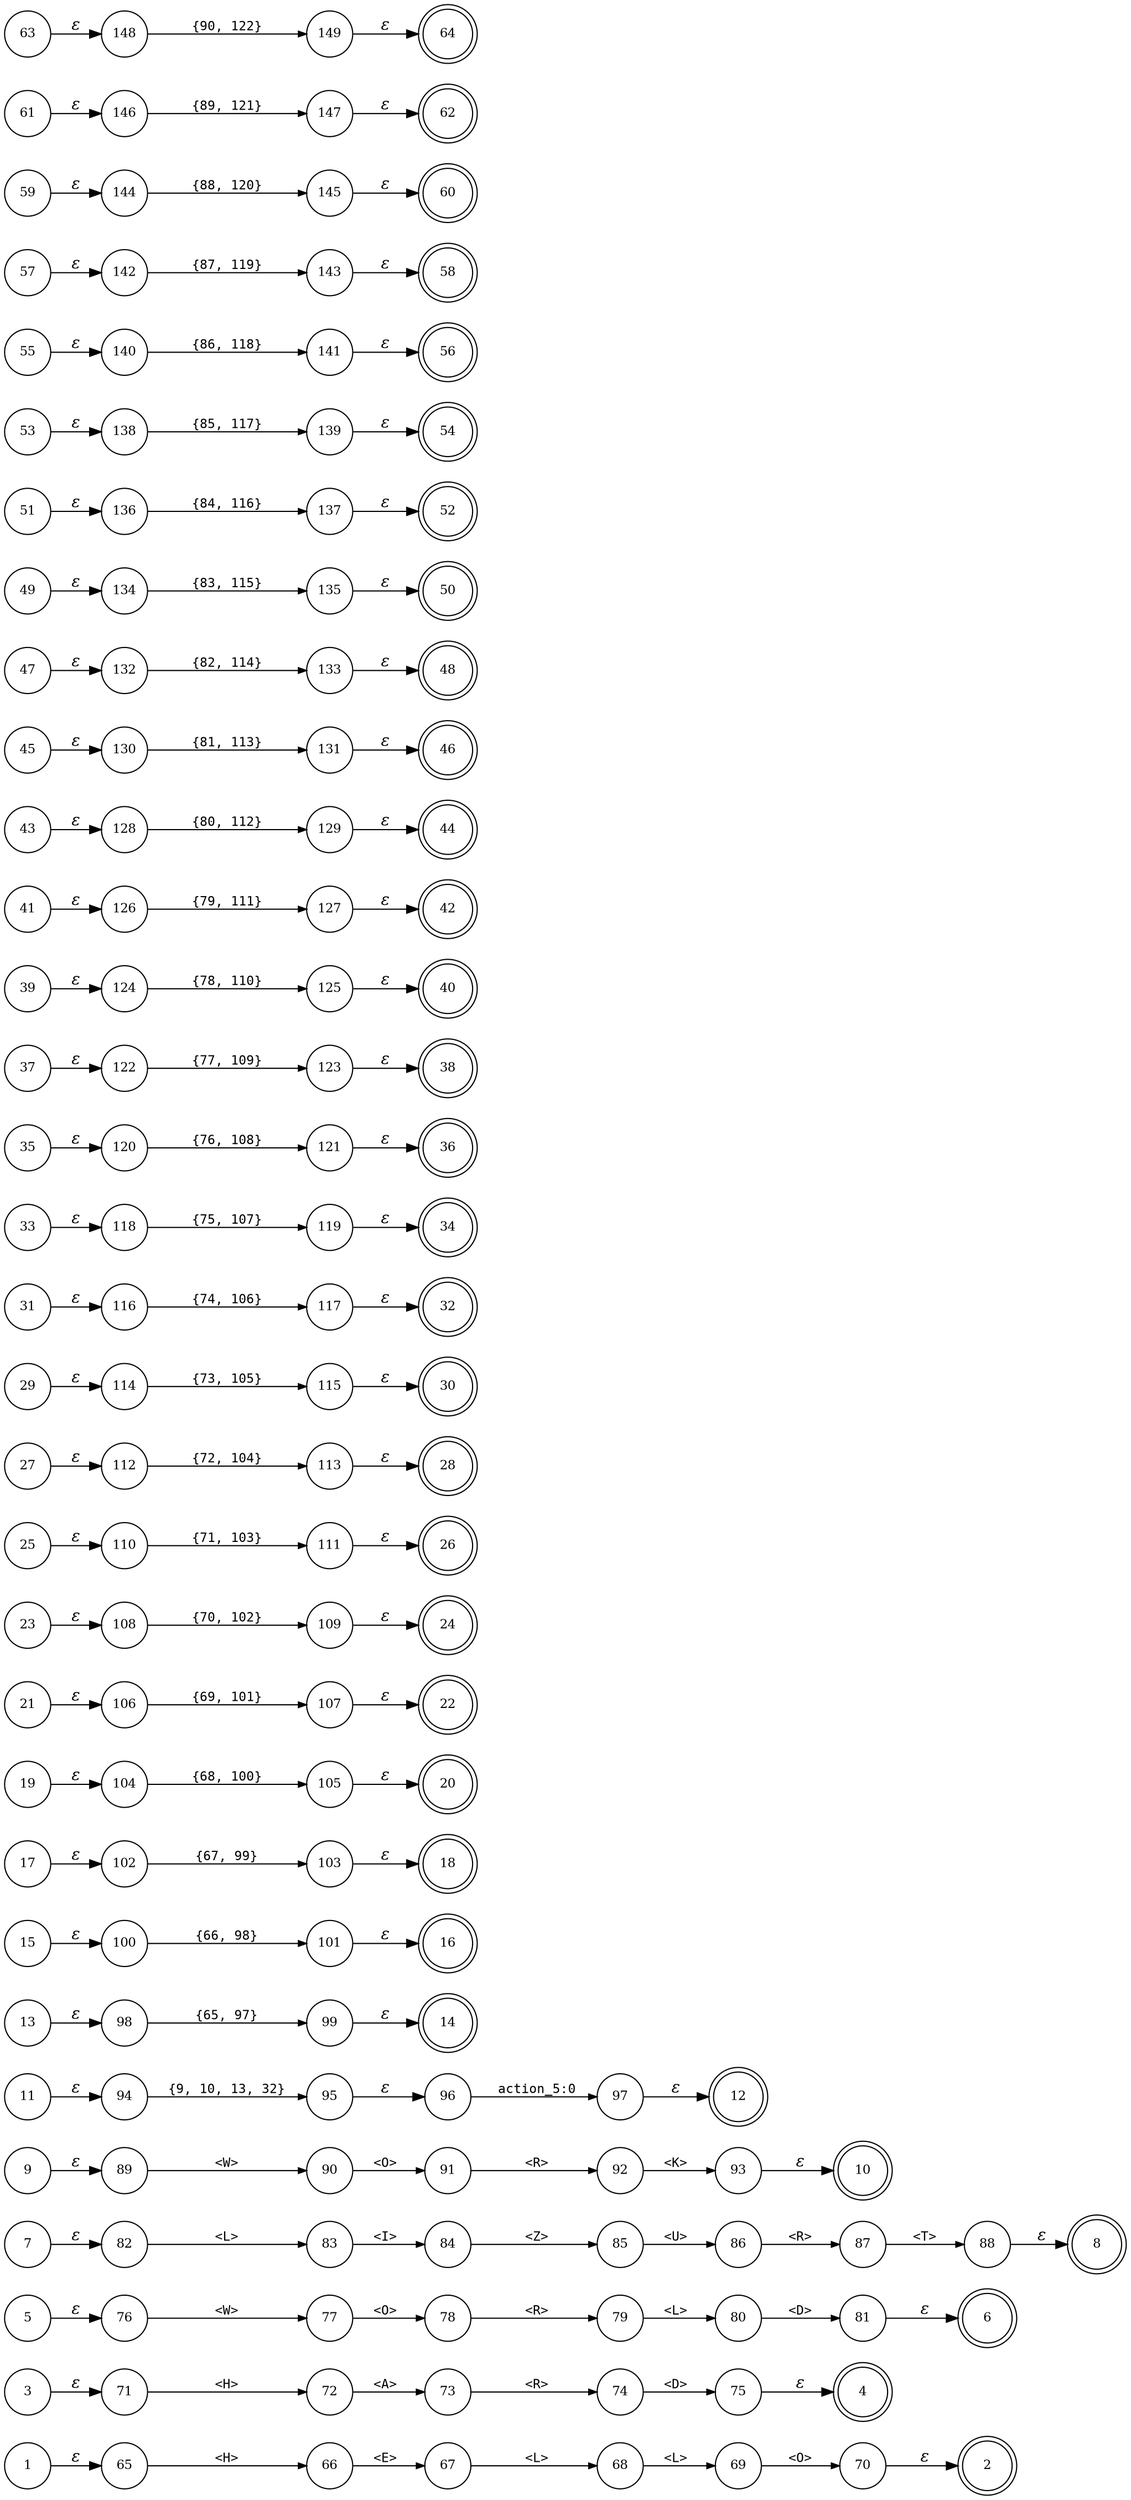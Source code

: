 digraph ATN { rankdir=LR;

s2[fontsize=11, label="2", shape=doublecircle, fixedsize=true, width=.6];
s1[fontsize=11,label="1", shape=circle, fixedsize=true, width=.55, peripheries=1];
s65[fontsize=11,label="65", shape=circle, fixedsize=true, width=.55, peripheries=1];
s66[fontsize=11,label="66", shape=circle, fixedsize=true, width=.55, peripheries=1];
s67[fontsize=11,label="67", shape=circle, fixedsize=true, width=.55, peripheries=1];
s68[fontsize=11,label="68", shape=circle, fixedsize=true, width=.55, peripheries=1];
s69[fontsize=11,label="69", shape=circle, fixedsize=true, width=.55, peripheries=1];
s70[fontsize=11,label="70", shape=circle, fixedsize=true, width=.55, peripheries=1];
s1 -> s65 [fontname="Times-Italic", label="&epsilon;"];
s65 -> s66 [fontsize=11, fontname="Courier", arrowsize=.7, label = "<H>", arrowhead = normal];
s66 -> s67 [fontsize=11, fontname="Courier", arrowsize=.7, label = "<E>", arrowhead = normal];
s67 -> s68 [fontsize=11, fontname="Courier", arrowsize=.7, label = "<L>", arrowhead = normal];
s68 -> s69 [fontsize=11, fontname="Courier", arrowsize=.7, label = "<L>", arrowhead = normal];
s69 -> s70 [fontsize=11, fontname="Courier", arrowsize=.7, label = "<O>", arrowhead = normal];
s70 -> s2 [fontname="Times-Italic", label="&epsilon;"];


s4[fontsize=11, label="4", shape=doublecircle, fixedsize=true, width=.6];
s3[fontsize=11,label="3", shape=circle, fixedsize=true, width=.55, peripheries=1];
s71[fontsize=11,label="71", shape=circle, fixedsize=true, width=.55, peripheries=1];
s72[fontsize=11,label="72", shape=circle, fixedsize=true, width=.55, peripheries=1];
s73[fontsize=11,label="73", shape=circle, fixedsize=true, width=.55, peripheries=1];
s74[fontsize=11,label="74", shape=circle, fixedsize=true, width=.55, peripheries=1];
s75[fontsize=11,label="75", shape=circle, fixedsize=true, width=.55, peripheries=1];
s3 -> s71 [fontname="Times-Italic", label="&epsilon;"];
s71 -> s72 [fontsize=11, fontname="Courier", arrowsize=.7, label = "<H>", arrowhead = normal];
s72 -> s73 [fontsize=11, fontname="Courier", arrowsize=.7, label = "<A>", arrowhead = normal];
s73 -> s74 [fontsize=11, fontname="Courier", arrowsize=.7, label = "<R>", arrowhead = normal];
s74 -> s75 [fontsize=11, fontname="Courier", arrowsize=.7, label = "<D>", arrowhead = normal];
s75 -> s4 [fontname="Times-Italic", label="&epsilon;"];


s6[fontsize=11, label="6", shape=doublecircle, fixedsize=true, width=.6];
s80[fontsize=11,label="80", shape=circle, fixedsize=true, width=.55, peripheries=1];
s81[fontsize=11,label="81", shape=circle, fixedsize=true, width=.55, peripheries=1];
s5[fontsize=11,label="5", shape=circle, fixedsize=true, width=.55, peripheries=1];
s76[fontsize=11,label="76", shape=circle, fixedsize=true, width=.55, peripheries=1];
s77[fontsize=11,label="77", shape=circle, fixedsize=true, width=.55, peripheries=1];
s78[fontsize=11,label="78", shape=circle, fixedsize=true, width=.55, peripheries=1];
s79[fontsize=11,label="79", shape=circle, fixedsize=true, width=.55, peripheries=1];
s5 -> s76 [fontname="Times-Italic", label="&epsilon;"];
s76 -> s77 [fontsize=11, fontname="Courier", arrowsize=.7, label = "<W>", arrowhead = normal];
s77 -> s78 [fontsize=11, fontname="Courier", arrowsize=.7, label = "<O>", arrowhead = normal];
s78 -> s79 [fontsize=11, fontname="Courier", arrowsize=.7, label = "<R>", arrowhead = normal];
s79 -> s80 [fontsize=11, fontname="Courier", arrowsize=.7, label = "<L>", arrowhead = normal];
s80 -> s81 [fontsize=11, fontname="Courier", arrowsize=.7, label = "<D>", arrowhead = normal];
s81 -> s6 [fontname="Times-Italic", label="&epsilon;"];


s8[fontsize=11, label="8", shape=doublecircle, fixedsize=true, width=.6];
s82[fontsize=11,label="82", shape=circle, fixedsize=true, width=.55, peripheries=1];
s83[fontsize=11,label="83", shape=circle, fixedsize=true, width=.55, peripheries=1];
s84[fontsize=11,label="84", shape=circle, fixedsize=true, width=.55, peripheries=1];
s85[fontsize=11,label="85", shape=circle, fixedsize=true, width=.55, peripheries=1];
s86[fontsize=11,label="86", shape=circle, fixedsize=true, width=.55, peripheries=1];
s7[fontsize=11,label="7", shape=circle, fixedsize=true, width=.55, peripheries=1];
s87[fontsize=11,label="87", shape=circle, fixedsize=true, width=.55, peripheries=1];
s88[fontsize=11,label="88", shape=circle, fixedsize=true, width=.55, peripheries=1];
s7 -> s82 [fontname="Times-Italic", label="&epsilon;"];
s82 -> s83 [fontsize=11, fontname="Courier", arrowsize=.7, label = "<L>", arrowhead = normal];
s83 -> s84 [fontsize=11, fontname="Courier", arrowsize=.7, label = "<I>", arrowhead = normal];
s84 -> s85 [fontsize=11, fontname="Courier", arrowsize=.7, label = "<Z>", arrowhead = normal];
s85 -> s86 [fontsize=11, fontname="Courier", arrowsize=.7, label = "<U>", arrowhead = normal];
s86 -> s87 [fontsize=11, fontname="Courier", arrowsize=.7, label = "<R>", arrowhead = normal];
s87 -> s88 [fontsize=11, fontname="Courier", arrowsize=.7, label = "<T>", arrowhead = normal];
s88 -> s8 [fontname="Times-Italic", label="&epsilon;"];


s10[fontsize=11, label="10", shape=doublecircle, fixedsize=true, width=.6];
s9[fontsize=11,label="9", shape=circle, fixedsize=true, width=.55, peripheries=1];
s89[fontsize=11,label="89", shape=circle, fixedsize=true, width=.55, peripheries=1];
s90[fontsize=11,label="90", shape=circle, fixedsize=true, width=.55, peripheries=1];
s91[fontsize=11,label="91", shape=circle, fixedsize=true, width=.55, peripheries=1];
s92[fontsize=11,label="92", shape=circle, fixedsize=true, width=.55, peripheries=1];
s93[fontsize=11,label="93", shape=circle, fixedsize=true, width=.55, peripheries=1];
s9 -> s89 [fontname="Times-Italic", label="&epsilon;"];
s89 -> s90 [fontsize=11, fontname="Courier", arrowsize=.7, label = "<W>", arrowhead = normal];
s90 -> s91 [fontsize=11, fontname="Courier", arrowsize=.7, label = "<O>", arrowhead = normal];
s91 -> s92 [fontsize=11, fontname="Courier", arrowsize=.7, label = "<R>", arrowhead = normal];
s92 -> s93 [fontsize=11, fontname="Courier", arrowsize=.7, label = "<K>", arrowhead = normal];
s93 -> s10 [fontname="Times-Italic", label="&epsilon;"];


s12[fontsize=11, label="12", shape=doublecircle, fixedsize=true, width=.6];
s96[fontsize=11,label="96", shape=circle, fixedsize=true, width=.55, peripheries=1];
s97[fontsize=11,label="97", shape=circle, fixedsize=true, width=.55, peripheries=1];
s11[fontsize=11,label="11", shape=circle, fixedsize=true, width=.55, peripheries=1];
s94[fontsize=11,label="94", shape=circle, fixedsize=true, width=.55, peripheries=1];
s95[fontsize=11,label="95", shape=circle, fixedsize=true, width=.55, peripheries=1];
s11 -> s94 [fontname="Times-Italic", label="&epsilon;"];
s94 -> s95 [fontsize=11, fontname="Courier", arrowsize=.7, label = "{9, 10, 13, 32}", arrowhead = normal];
s95 -> s96 [fontname="Times-Italic", label="&epsilon;"];
s96 -> s97 [fontsize=11, fontname="Courier", arrowsize=.7, label = "action_5:0", arrowhead = normal];
s97 -> s12 [fontname="Times-Italic", label="&epsilon;"];


s14[fontsize=11, label="14", shape=doublecircle, fixedsize=true, width=.6];
s98[fontsize=11,label="98", shape=circle, fixedsize=true, width=.55, peripheries=1];
s99[fontsize=11,label="99", shape=circle, fixedsize=true, width=.55, peripheries=1];
s13[fontsize=11,label="13", shape=circle, fixedsize=true, width=.55, peripheries=1];
s13 -> s98 [fontname="Times-Italic", label="&epsilon;"];
s98 -> s99 [fontsize=11, fontname="Courier", arrowsize=.7, label = "{65, 97}", arrowhead = normal];
s99 -> s14 [fontname="Times-Italic", label="&epsilon;"];


s16[fontsize=11, label="16", shape=doublecircle, fixedsize=true, width=.6];
s100[fontsize=11,label="100", shape=circle, fixedsize=true, width=.55, peripheries=1];
s101[fontsize=11,label="101", shape=circle, fixedsize=true, width=.55, peripheries=1];
s15[fontsize=11,label="15", shape=circle, fixedsize=true, width=.55, peripheries=1];
s15 -> s100 [fontname="Times-Italic", label="&epsilon;"];
s100 -> s101 [fontsize=11, fontname="Courier", arrowsize=.7, label = "{66, 98}", arrowhead = normal];
s101 -> s16 [fontname="Times-Italic", label="&epsilon;"];


s18[fontsize=11, label="18", shape=doublecircle, fixedsize=true, width=.6];
s17[fontsize=11,label="17", shape=circle, fixedsize=true, width=.55, peripheries=1];
s102[fontsize=11,label="102", shape=circle, fixedsize=true, width=.55, peripheries=1];
s103[fontsize=11,label="103", shape=circle, fixedsize=true, width=.55, peripheries=1];
s17 -> s102 [fontname="Times-Italic", label="&epsilon;"];
s102 -> s103 [fontsize=11, fontname="Courier", arrowsize=.7, label = "{67, 99}", arrowhead = normal];
s103 -> s18 [fontname="Times-Italic", label="&epsilon;"];


s20[fontsize=11, label="20", shape=doublecircle, fixedsize=true, width=.6];
s19[fontsize=11,label="19", shape=circle, fixedsize=true, width=.55, peripheries=1];
s104[fontsize=11,label="104", shape=circle, fixedsize=true, width=.55, peripheries=1];
s105[fontsize=11,label="105", shape=circle, fixedsize=true, width=.55, peripheries=1];
s19 -> s104 [fontname="Times-Italic", label="&epsilon;"];
s104 -> s105 [fontsize=11, fontname="Courier", arrowsize=.7, label = "{68, 100}", arrowhead = normal];
s105 -> s20 [fontname="Times-Italic", label="&epsilon;"];


s22[fontsize=11, label="22", shape=doublecircle, fixedsize=true, width=.6];
s21[fontsize=11,label="21", shape=circle, fixedsize=true, width=.55, peripheries=1];
s106[fontsize=11,label="106", shape=circle, fixedsize=true, width=.55, peripheries=1];
s107[fontsize=11,label="107", shape=circle, fixedsize=true, width=.55, peripheries=1];
s21 -> s106 [fontname="Times-Italic", label="&epsilon;"];
s106 -> s107 [fontsize=11, fontname="Courier", arrowsize=.7, label = "{69, 101}", arrowhead = normal];
s107 -> s22 [fontname="Times-Italic", label="&epsilon;"];


s24[fontsize=11, label="24", shape=doublecircle, fixedsize=true, width=.6];
s23[fontsize=11,label="23", shape=circle, fixedsize=true, width=.55, peripheries=1];
s108[fontsize=11,label="108", shape=circle, fixedsize=true, width=.55, peripheries=1];
s109[fontsize=11,label="109", shape=circle, fixedsize=true, width=.55, peripheries=1];
s23 -> s108 [fontname="Times-Italic", label="&epsilon;"];
s108 -> s109 [fontsize=11, fontname="Courier", arrowsize=.7, label = "{70, 102}", arrowhead = normal];
s109 -> s24 [fontname="Times-Italic", label="&epsilon;"];


s26[fontsize=11, label="26", shape=doublecircle, fixedsize=true, width=.6];
s25[fontsize=11,label="25", shape=circle, fixedsize=true, width=.55, peripheries=1];
s110[fontsize=11,label="110", shape=circle, fixedsize=true, width=.55, peripheries=1];
s111[fontsize=11,label="111", shape=circle, fixedsize=true, width=.55, peripheries=1];
s25 -> s110 [fontname="Times-Italic", label="&epsilon;"];
s110 -> s111 [fontsize=11, fontname="Courier", arrowsize=.7, label = "{71, 103}", arrowhead = normal];
s111 -> s26 [fontname="Times-Italic", label="&epsilon;"];


s28[fontsize=11, label="28", shape=doublecircle, fixedsize=true, width=.6];
s112[fontsize=11,label="112", shape=circle, fixedsize=true, width=.55, peripheries=1];
s113[fontsize=11,label="113", shape=circle, fixedsize=true, width=.55, peripheries=1];
s27[fontsize=11,label="27", shape=circle, fixedsize=true, width=.55, peripheries=1];
s27 -> s112 [fontname="Times-Italic", label="&epsilon;"];
s112 -> s113 [fontsize=11, fontname="Courier", arrowsize=.7, label = "{72, 104}", arrowhead = normal];
s113 -> s28 [fontname="Times-Italic", label="&epsilon;"];


s30[fontsize=11, label="30", shape=doublecircle, fixedsize=true, width=.6];
s114[fontsize=11,label="114", shape=circle, fixedsize=true, width=.55, peripheries=1];
s115[fontsize=11,label="115", shape=circle, fixedsize=true, width=.55, peripheries=1];
s29[fontsize=11,label="29", shape=circle, fixedsize=true, width=.55, peripheries=1];
s29 -> s114 [fontname="Times-Italic", label="&epsilon;"];
s114 -> s115 [fontsize=11, fontname="Courier", arrowsize=.7, label = "{73, 105}", arrowhead = normal];
s115 -> s30 [fontname="Times-Italic", label="&epsilon;"];


s32[fontsize=11, label="32", shape=doublecircle, fixedsize=true, width=.6];
s116[fontsize=11,label="116", shape=circle, fixedsize=true, width=.55, peripheries=1];
s117[fontsize=11,label="117", shape=circle, fixedsize=true, width=.55, peripheries=1];
s31[fontsize=11,label="31", shape=circle, fixedsize=true, width=.55, peripheries=1];
s31 -> s116 [fontname="Times-Italic", label="&epsilon;"];
s116 -> s117 [fontsize=11, fontname="Courier", arrowsize=.7, label = "{74, 106}", arrowhead = normal];
s117 -> s32 [fontname="Times-Italic", label="&epsilon;"];


s34[fontsize=11, label="34", shape=doublecircle, fixedsize=true, width=.6];
s33[fontsize=11,label="33", shape=circle, fixedsize=true, width=.55, peripheries=1];
s118[fontsize=11,label="118", shape=circle, fixedsize=true, width=.55, peripheries=1];
s119[fontsize=11,label="119", shape=circle, fixedsize=true, width=.55, peripheries=1];
s33 -> s118 [fontname="Times-Italic", label="&epsilon;"];
s118 -> s119 [fontsize=11, fontname="Courier", arrowsize=.7, label = "{75, 107}", arrowhead = normal];
s119 -> s34 [fontname="Times-Italic", label="&epsilon;"];


s36[fontsize=11, label="36", shape=doublecircle, fixedsize=true, width=.6];
s35[fontsize=11,label="35", shape=circle, fixedsize=true, width=.55, peripheries=1];
s120[fontsize=11,label="120", shape=circle, fixedsize=true, width=.55, peripheries=1];
s121[fontsize=11,label="121", shape=circle, fixedsize=true, width=.55, peripheries=1];
s35 -> s120 [fontname="Times-Italic", label="&epsilon;"];
s120 -> s121 [fontsize=11, fontname="Courier", arrowsize=.7, label = "{76, 108}", arrowhead = normal];
s121 -> s36 [fontname="Times-Italic", label="&epsilon;"];


s38[fontsize=11, label="38", shape=doublecircle, fixedsize=true, width=.6];
s37[fontsize=11,label="37", shape=circle, fixedsize=true, width=.55, peripheries=1];
s122[fontsize=11,label="122", shape=circle, fixedsize=true, width=.55, peripheries=1];
s123[fontsize=11,label="123", shape=circle, fixedsize=true, width=.55, peripheries=1];
s37 -> s122 [fontname="Times-Italic", label="&epsilon;"];
s122 -> s123 [fontsize=11, fontname="Courier", arrowsize=.7, label = "{77, 109}", arrowhead = normal];
s123 -> s38 [fontname="Times-Italic", label="&epsilon;"];


s40[fontsize=11, label="40", shape=doublecircle, fixedsize=true, width=.6];
s39[fontsize=11,label="39", shape=circle, fixedsize=true, width=.55, peripheries=1];
s124[fontsize=11,label="124", shape=circle, fixedsize=true, width=.55, peripheries=1];
s125[fontsize=11,label="125", shape=circle, fixedsize=true, width=.55, peripheries=1];
s39 -> s124 [fontname="Times-Italic", label="&epsilon;"];
s124 -> s125 [fontsize=11, fontname="Courier", arrowsize=.7, label = "{78, 110}", arrowhead = normal];
s125 -> s40 [fontname="Times-Italic", label="&epsilon;"];


s42[fontsize=11, label="42", shape=doublecircle, fixedsize=true, width=.6];
s41[fontsize=11,label="41", shape=circle, fixedsize=true, width=.55, peripheries=1];
s126[fontsize=11,label="126", shape=circle, fixedsize=true, width=.55, peripheries=1];
s127[fontsize=11,label="127", shape=circle, fixedsize=true, width=.55, peripheries=1];
s41 -> s126 [fontname="Times-Italic", label="&epsilon;"];
s126 -> s127 [fontsize=11, fontname="Courier", arrowsize=.7, label = "{79, 111}", arrowhead = normal];
s127 -> s42 [fontname="Times-Italic", label="&epsilon;"];


s44[fontsize=11, label="44", shape=doublecircle, fixedsize=true, width=.6];
s128[fontsize=11,label="128", shape=circle, fixedsize=true, width=.55, peripheries=1];
s129[fontsize=11,label="129", shape=circle, fixedsize=true, width=.55, peripheries=1];
s43[fontsize=11,label="43", shape=circle, fixedsize=true, width=.55, peripheries=1];
s43 -> s128 [fontname="Times-Italic", label="&epsilon;"];
s128 -> s129 [fontsize=11, fontname="Courier", arrowsize=.7, label = "{80, 112}", arrowhead = normal];
s129 -> s44 [fontname="Times-Italic", label="&epsilon;"];


s46[fontsize=11, label="46", shape=doublecircle, fixedsize=true, width=.6];
s130[fontsize=11,label="130", shape=circle, fixedsize=true, width=.55, peripheries=1];
s131[fontsize=11,label="131", shape=circle, fixedsize=true, width=.55, peripheries=1];
s45[fontsize=11,label="45", shape=circle, fixedsize=true, width=.55, peripheries=1];
s45 -> s130 [fontname="Times-Italic", label="&epsilon;"];
s130 -> s131 [fontsize=11, fontname="Courier", arrowsize=.7, label = "{81, 113}", arrowhead = normal];
s131 -> s46 [fontname="Times-Italic", label="&epsilon;"];


s48[fontsize=11, label="48", shape=doublecircle, fixedsize=true, width=.6];
s132[fontsize=11,label="132", shape=circle, fixedsize=true, width=.55, peripheries=1];
s133[fontsize=11,label="133", shape=circle, fixedsize=true, width=.55, peripheries=1];
s47[fontsize=11,label="47", shape=circle, fixedsize=true, width=.55, peripheries=1];
s47 -> s132 [fontname="Times-Italic", label="&epsilon;"];
s132 -> s133 [fontsize=11, fontname="Courier", arrowsize=.7, label = "{82, 114}", arrowhead = normal];
s133 -> s48 [fontname="Times-Italic", label="&epsilon;"];


s50[fontsize=11, label="50", shape=doublecircle, fixedsize=true, width=.6];
s49[fontsize=11,label="49", shape=circle, fixedsize=true, width=.55, peripheries=1];
s134[fontsize=11,label="134", shape=circle, fixedsize=true, width=.55, peripheries=1];
s135[fontsize=11,label="135", shape=circle, fixedsize=true, width=.55, peripheries=1];
s49 -> s134 [fontname="Times-Italic", label="&epsilon;"];
s134 -> s135 [fontsize=11, fontname="Courier", arrowsize=.7, label = "{83, 115}", arrowhead = normal];
s135 -> s50 [fontname="Times-Italic", label="&epsilon;"];


s52[fontsize=11, label="52", shape=doublecircle, fixedsize=true, width=.6];
s51[fontsize=11,label="51", shape=circle, fixedsize=true, width=.55, peripheries=1];
s136[fontsize=11,label="136", shape=circle, fixedsize=true, width=.55, peripheries=1];
s137[fontsize=11,label="137", shape=circle, fixedsize=true, width=.55, peripheries=1];
s51 -> s136 [fontname="Times-Italic", label="&epsilon;"];
s136 -> s137 [fontsize=11, fontname="Courier", arrowsize=.7, label = "{84, 116}", arrowhead = normal];
s137 -> s52 [fontname="Times-Italic", label="&epsilon;"];


s54[fontsize=11, label="54", shape=doublecircle, fixedsize=true, width=.6];
s53[fontsize=11,label="53", shape=circle, fixedsize=true, width=.55, peripheries=1];
s138[fontsize=11,label="138", shape=circle, fixedsize=true, width=.55, peripheries=1];
s139[fontsize=11,label="139", shape=circle, fixedsize=true, width=.55, peripheries=1];
s53 -> s138 [fontname="Times-Italic", label="&epsilon;"];
s138 -> s139 [fontsize=11, fontname="Courier", arrowsize=.7, label = "{85, 117}", arrowhead = normal];
s139 -> s54 [fontname="Times-Italic", label="&epsilon;"];


s56[fontsize=11, label="56", shape=doublecircle, fixedsize=true, width=.6];
s55[fontsize=11,label="55", shape=circle, fixedsize=true, width=.55, peripheries=1];
s140[fontsize=11,label="140", shape=circle, fixedsize=true, width=.55, peripheries=1];
s141[fontsize=11,label="141", shape=circle, fixedsize=true, width=.55, peripheries=1];
s55 -> s140 [fontname="Times-Italic", label="&epsilon;"];
s140 -> s141 [fontsize=11, fontname="Courier", arrowsize=.7, label = "{86, 118}", arrowhead = normal];
s141 -> s56 [fontname="Times-Italic", label="&epsilon;"];


s58[fontsize=11, label="58", shape=doublecircle, fixedsize=true, width=.6];
s57[fontsize=11,label="57", shape=circle, fixedsize=true, width=.55, peripheries=1];
s142[fontsize=11,label="142", shape=circle, fixedsize=true, width=.55, peripheries=1];
s143[fontsize=11,label="143", shape=circle, fixedsize=true, width=.55, peripheries=1];
s57 -> s142 [fontname="Times-Italic", label="&epsilon;"];
s142 -> s143 [fontsize=11, fontname="Courier", arrowsize=.7, label = "{87, 119}", arrowhead = normal];
s143 -> s58 [fontname="Times-Italic", label="&epsilon;"];


s60[fontsize=11, label="60", shape=doublecircle, fixedsize=true, width=.6];
s144[fontsize=11,label="144", shape=circle, fixedsize=true, width=.55, peripheries=1];
s145[fontsize=11,label="145", shape=circle, fixedsize=true, width=.55, peripheries=1];
s59[fontsize=11,label="59", shape=circle, fixedsize=true, width=.55, peripheries=1];
s59 -> s144 [fontname="Times-Italic", label="&epsilon;"];
s144 -> s145 [fontsize=11, fontname="Courier", arrowsize=.7, label = "{88, 120}", arrowhead = normal];
s145 -> s60 [fontname="Times-Italic", label="&epsilon;"];


s62[fontsize=11, label="62", shape=doublecircle, fixedsize=true, width=.6];
s146[fontsize=11,label="146", shape=circle, fixedsize=true, width=.55, peripheries=1];
s147[fontsize=11,label="147", shape=circle, fixedsize=true, width=.55, peripheries=1];
s61[fontsize=11,label="61", shape=circle, fixedsize=true, width=.55, peripheries=1];
s61 -> s146 [fontname="Times-Italic", label="&epsilon;"];
s146 -> s147 [fontsize=11, fontname="Courier", arrowsize=.7, label = "{89, 121}", arrowhead = normal];
s147 -> s62 [fontname="Times-Italic", label="&epsilon;"];


s64[fontsize=11, label="64", shape=doublecircle, fixedsize=true, width=.6];
s148[fontsize=11,label="148", shape=circle, fixedsize=true, width=.55, peripheries=1];
s149[fontsize=11,label="149", shape=circle, fixedsize=true, width=.55, peripheries=1];
s63[fontsize=11,label="63", shape=circle, fixedsize=true, width=.55, peripheries=1];
s63 -> s148 [fontname="Times-Italic", label="&epsilon;"];
s148 -> s149 [fontsize=11, fontname="Courier", arrowsize=.7, label = "{90, 122}", arrowhead = normal];
s149 -> s64 [fontname="Times-Italic", label="&epsilon;"];
}